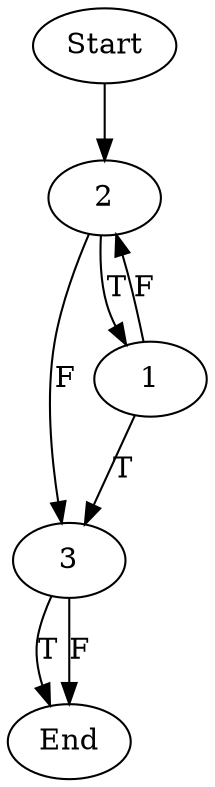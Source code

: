 digraph CFG {
"Start" -> "2"	 
"3" -> "End" [label = "T"];
"3" -> "End" [label = "F"];
"2" -> "1" [label = "T"];
"2" -> "3" [label = "F"];
"1" -> "3" [label = "T"];
"1" -> "2" [label = "F"];
}
